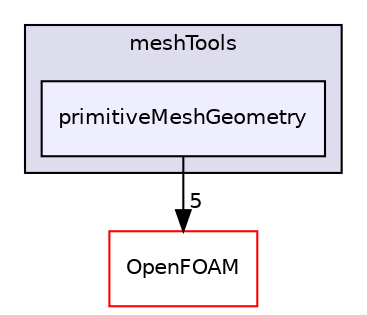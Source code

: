 digraph "src/meshTools/primitiveMeshGeometry" {
  bgcolor=transparent;
  compound=true
  node [ fontsize="10", fontname="Helvetica"];
  edge [ labelfontsize="10", labelfontname="Helvetica"];
  subgraph clusterdir_ae30ad0bef50cf391b24c614251bb9fd {
    graph [ bgcolor="#ddddee", pencolor="black", label="meshTools" fontname="Helvetica", fontsize="10", URL="dir_ae30ad0bef50cf391b24c614251bb9fd.html"]
  dir_afed3d02f2288e809f71dba03b350dbd [shape=box, label="primitiveMeshGeometry", style="filled", fillcolor="#eeeeff", pencolor="black", URL="dir_afed3d02f2288e809f71dba03b350dbd.html"];
  }
  dir_c5473ff19b20e6ec4dfe5c310b3778a8 [shape=box label="OpenFOAM" color="red" URL="dir_c5473ff19b20e6ec4dfe5c310b3778a8.html"];
  dir_afed3d02f2288e809f71dba03b350dbd->dir_c5473ff19b20e6ec4dfe5c310b3778a8 [headlabel="5", labeldistance=1.5 headhref="dir_001802_001898.html"];
}
